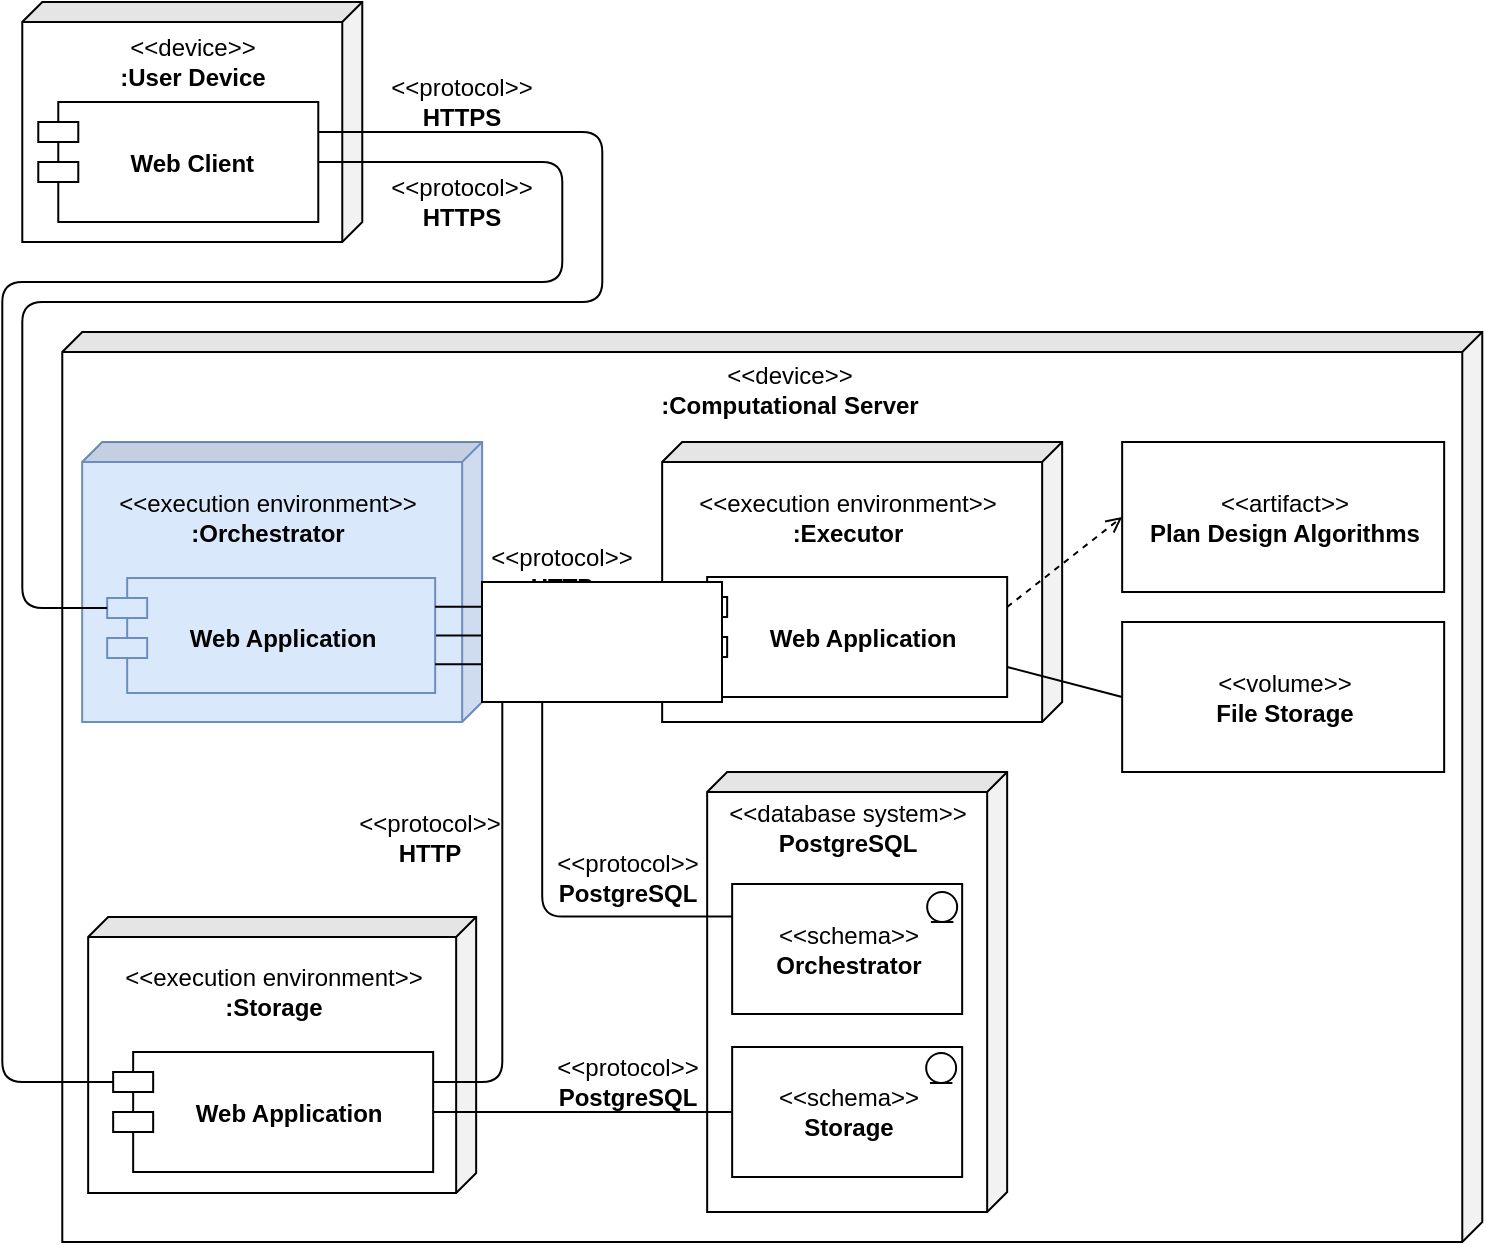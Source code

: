 <mxfile version="15.5.4" type="embed"><diagram id="RwHs3k7okTrlKBKqiO1_" name="Page-1"><mxGraphModel dx="591" dy="649" grid="1" gridSize="10" guides="1" tooltips="1" connect="1" arrows="1" fold="1" page="1" pageScale="1" pageWidth="827" pageHeight="1169" math="0" shadow="0"><root><mxCell id="0"/><mxCell id="1" parent="0"/><mxCell id="rzzWd4vhDg8JMWfKJjgx-5" value="" style="shape=cube;whiteSpace=wrap;html=1;boundedLbl=1;backgroundOutline=1;darkOpacity=0.05;darkOpacity2=0.1;direction=south;size=10;" parent="1" vertex="1"><mxGeometry x="60.14" y="175" width="710" height="455" as="geometry"/></mxCell><mxCell id="rzzWd4vhDg8JMWfKJjgx-3" value="" style="shape=cube;whiteSpace=wrap;html=1;boundedLbl=1;backgroundOutline=1;darkOpacity=0.05;darkOpacity2=0.1;direction=south;size=10;fillColor=#dae8fc;strokeColor=#6c8ebf;" parent="1" vertex="1"><mxGeometry x="70.08" y="230" width="200" height="140" as="geometry"/></mxCell><mxCell id="rzzWd4vhDg8JMWfKJjgx-11" value="&amp;lt;&amp;lt;device&amp;gt;&amp;gt;&lt;br&gt;&lt;b&gt;:Computational Server&lt;/b&gt;" style="text;html=1;strokeColor=none;fillColor=none;align=center;verticalAlign=middle;whiteSpace=wrap;rounded=0;" parent="1" vertex="1"><mxGeometry x="354.14" y="189" width="140" height="30" as="geometry"/></mxCell><mxCell id="rzzWd4vhDg8JMWfKJjgx-12" value="&amp;lt;&amp;lt;execution environment&amp;gt;&amp;gt;&lt;br&gt;&lt;b&gt;:Orchestrator&lt;/b&gt;" style="text;html=1;strokeColor=none;fillColor=none;align=center;verticalAlign=middle;whiteSpace=wrap;rounded=0;" parent="1" vertex="1"><mxGeometry x="77.58" y="252.5" width="170" height="30" as="geometry"/></mxCell><mxCell id="rzzWd4vhDg8JMWfKJjgx-21" value="" style="shape=cube;whiteSpace=wrap;html=1;boundedLbl=1;backgroundOutline=1;darkOpacity=0.05;darkOpacity2=0.1;direction=south;size=10;" parent="1" vertex="1"><mxGeometry x="382.58" y="395" width="150" height="220" as="geometry"/></mxCell><mxCell id="rzzWd4vhDg8JMWfKJjgx-22" value="&amp;lt;&amp;lt;schema&amp;gt;&amp;gt;&lt;br&gt;&lt;b&gt;Orchestrator&lt;/b&gt;" style="html=1;dropTarget=0;" parent="1" vertex="1"><mxGeometry x="395.08" y="451" width="115" height="65" as="geometry"/></mxCell><mxCell id="rzzWd4vhDg8JMWfKJjgx-24" value="&amp;lt;&amp;lt;database system&amp;gt;&amp;gt;&lt;br&gt;&lt;b&gt;PostgreSQL&lt;/b&gt;" style="text;html=1;strokeColor=none;fillColor=none;align=center;verticalAlign=middle;whiteSpace=wrap;rounded=0;" parent="1" vertex="1"><mxGeometry x="387.58" y="405" width="130" height="35" as="geometry"/></mxCell><mxCell id="M4qyIZvMjPyauZ3MhEu3-7" value="&amp;lt;&amp;lt;schema&amp;gt;&amp;gt;&lt;br&gt;&lt;b&gt;Storage&lt;/b&gt;" style="html=1;dropTarget=0;" parent="1" vertex="1"><mxGeometry x="395.08" y="532.5" width="115" height="65" as="geometry"/></mxCell><mxCell id="M4qyIZvMjPyauZ3MhEu3-9" value="" style="ellipse;shape=umlEntity;whiteSpace=wrap;html=1;" parent="1" vertex="1"><mxGeometry x="492.58" y="455" width="15" height="15" as="geometry"/></mxCell><mxCell id="Us4ZtO2WU-CV6Y0aD06D-1" value="&amp;lt;&amp;lt;protocol&amp;gt;&amp;gt;&lt;br&gt;&lt;b&gt;HTTPS&lt;/b&gt;" style="text;html=1;strokeColor=none;fillColor=none;align=center;verticalAlign=middle;whiteSpace=wrap;rounded=0;" parent="1" vertex="1"><mxGeometry x="230.14" y="100" width="60" height="20" as="geometry"/></mxCell><mxCell id="ixRUsvrQxaoz0LUdEpp5-3" value="" style="group" parent="1" vertex="1" connectable="0"><mxGeometry x="40.14" y="10" width="170" height="120" as="geometry"/></mxCell><mxCell id="rzzWd4vhDg8JMWfKJjgx-2" value="" style="shape=cube;whiteSpace=wrap;html=1;boundedLbl=1;backgroundOutline=1;darkOpacity=0.05;darkOpacity2=0.1;direction=south;size=10;" parent="ixRUsvrQxaoz0LUdEpp5-3" vertex="1"><mxGeometry width="170" height="120" as="geometry"/></mxCell><mxCell id="rzzWd4vhDg8JMWfKJjgx-6" value="&amp;lt;&amp;lt;device&amp;gt;&amp;gt;&lt;br&gt;&lt;b&gt;:User Device&lt;/b&gt;" style="text;html=1;strokeColor=none;fillColor=none;align=center;verticalAlign=middle;whiteSpace=wrap;rounded=0;" parent="ixRUsvrQxaoz0LUdEpp5-3" vertex="1"><mxGeometry x="42.5" y="20" width="85" height="20" as="geometry"/></mxCell><mxCell id="ixRUsvrQxaoz0LUdEpp5-1" value="" style="shape=module;align=left;spacingLeft=20;align=center;verticalAlign=top;fontStyle=1" parent="ixRUsvrQxaoz0LUdEpp5-3" vertex="1"><mxGeometry x="8" y="50" width="140" height="60" as="geometry"/></mxCell><mxCell id="ixRUsvrQxaoz0LUdEpp5-2" value="Web Client" style="text;align=center;fontStyle=1;verticalAlign=middle;spacingLeft=3;spacingRight=3;strokeColor=none;rotatable=0;points=[[0,0.5],[1,0.5]];portConstraint=eastwest;" parent="ixRUsvrQxaoz0LUdEpp5-3" vertex="1"><mxGeometry x="45" y="67" width="80" height="26" as="geometry"/></mxCell><mxCell id="ixRUsvrQxaoz0LUdEpp5-29" style="edgeStyle=orthogonalEdgeStyle;rounded=1;orthogonalLoop=1;jettySize=auto;html=1;exitX=1;exitY=0.5;exitDx=0;exitDy=0;entryX=0;entryY=0.25;entryDx=0;entryDy=0;endArrow=none;endFill=0;" parent="1" source="ixRUsvrQxaoz0LUdEpp5-5" target="rzzWd4vhDg8JMWfKJjgx-22" edge="1"><mxGeometry relative="1" as="geometry"><Array as="points"><mxPoint x="300.08" y="327"/><mxPoint x="300.08" y="467"/></Array></mxGeometry></mxCell><mxCell id="ixRUsvrQxaoz0LUdEpp5-5" value="" style="shape=module;align=left;spacingLeft=20;align=center;verticalAlign=top;fillColor=#dae8fc;strokeColor=#6c8ebf;" parent="1" vertex="1"><mxGeometry x="82.58" y="298" width="164" height="57.5" as="geometry"/></mxCell><mxCell id="ixRUsvrQxaoz0LUdEpp5-7" value="Web Application" style="text;align=center;fontStyle=1;verticalAlign=middle;spacingLeft=3;spacingRight=3;strokeColor=none;rotatable=0;points=[[0,0.5],[1,0.5]];portConstraint=eastwest;" parent="1" vertex="1"><mxGeometry x="130.58" y="314.5" width="80" height="26" as="geometry"/></mxCell><mxCell id="ixRUsvrQxaoz0LUdEpp5-8" value="" style="shape=cube;whiteSpace=wrap;html=1;boundedLbl=1;backgroundOutline=1;darkOpacity=0.05;darkOpacity2=0.1;direction=south;size=10;" parent="1" vertex="1"><mxGeometry x="73.08" y="467.5" width="194" height="138" as="geometry"/></mxCell><mxCell id="ixRUsvrQxaoz0LUdEpp5-9" value="&amp;lt;&amp;lt;execution environment&amp;gt;&amp;gt;&lt;br&gt;&lt;b&gt;:Storage&lt;/b&gt;" style="text;html=1;strokeColor=none;fillColor=none;align=center;verticalAlign=middle;whiteSpace=wrap;rounded=0;" parent="1" vertex="1"><mxGeometry x="80.58" y="490" width="170" height="30" as="geometry"/></mxCell><mxCell id="ixRUsvrQxaoz0LUdEpp5-31" style="edgeStyle=orthogonalEdgeStyle;rounded=1;orthogonalLoop=1;jettySize=auto;html=1;exitX=1;exitY=0.5;exitDx=0;exitDy=0;entryX=0;entryY=0.5;entryDx=0;entryDy=0;endArrow=none;endFill=0;" parent="1" source="ixRUsvrQxaoz0LUdEpp5-10" target="M4qyIZvMjPyauZ3MhEu3-7" edge="1"><mxGeometry relative="1" as="geometry"/></mxCell><mxCell id="ixRUsvrQxaoz0LUdEpp5-10" value="" style="shape=module;align=left;spacingLeft=20;align=center;verticalAlign=top;" parent="1" vertex="1"><mxGeometry x="85.58" y="535" width="160" height="60" as="geometry"/></mxCell><mxCell id="ixRUsvrQxaoz0LUdEpp5-11" value="Web Application" style="text;align=center;fontStyle=1;verticalAlign=middle;spacingLeft=3;spacingRight=3;strokeColor=none;rotatable=0;points=[[0,0.5],[1,0.5]];portConstraint=eastwest;" parent="1" vertex="1"><mxGeometry x="133.58" y="552" width="80" height="26" as="geometry"/></mxCell><mxCell id="ixRUsvrQxaoz0LUdEpp5-12" value="" style="shape=cube;whiteSpace=wrap;html=1;boundedLbl=1;backgroundOutline=1;darkOpacity=0.05;darkOpacity2=0.1;direction=south;size=10;" parent="1" vertex="1"><mxGeometry x="360.08" y="230" width="200" height="140" as="geometry"/></mxCell><mxCell id="ixRUsvrQxaoz0LUdEpp5-13" value="&amp;lt;&amp;lt;execution environment&amp;gt;&amp;gt;&lt;br&gt;&lt;b&gt;:Executor&lt;/b&gt;" style="text;html=1;strokeColor=none;fillColor=none;align=center;verticalAlign=middle;whiteSpace=wrap;rounded=0;" parent="1" vertex="1"><mxGeometry x="367.58" y="252.5" width="170" height="30" as="geometry"/></mxCell><mxCell id="ixRUsvrQxaoz0LUdEpp5-25" style="rounded=0;orthogonalLoop=1;jettySize=auto;html=1;entryX=0;entryY=0.5;entryDx=0;entryDy=0;endArrow=open;endFill=0;dashed=1;exitX=1;exitY=0.25;exitDx=0;exitDy=0;" parent="1" source="ixRUsvrQxaoz0LUdEpp5-14" target="ixRUsvrQxaoz0LUdEpp5-16" edge="1"><mxGeometry relative="1" as="geometry"><mxPoint x="460.08" y="470" as="sourcePoint"/></mxGeometry></mxCell><mxCell id="ixRUsvrQxaoz0LUdEpp5-26" style="edgeStyle=none;rounded=0;orthogonalLoop=1;jettySize=auto;html=1;exitX=1;exitY=0.75;exitDx=0;exitDy=0;entryX=0;entryY=0.5;entryDx=0;entryDy=0;endArrow=none;endFill=0;" parent="1" source="ixRUsvrQxaoz0LUdEpp5-14" target="ixRUsvrQxaoz0LUdEpp5-24" edge="1"><mxGeometry relative="1" as="geometry"/></mxCell><mxCell id="ixRUsvrQxaoz0LUdEpp5-14" value="" style="shape=module;align=left;spacingLeft=20;align=center;verticalAlign=top;" parent="1" vertex="1"><mxGeometry x="372.58" y="297.5" width="160" height="60" as="geometry"/></mxCell><mxCell id="ixRUsvrQxaoz0LUdEpp5-15" value="Web Application" style="text;align=center;fontStyle=1;verticalAlign=middle;spacingLeft=3;spacingRight=3;strokeColor=none;rotatable=0;points=[[0,0.5],[1,0.5]];portConstraint=eastwest;" parent="1" vertex="1"><mxGeometry x="420.58" y="314.5" width="80" height="26" as="geometry"/></mxCell><mxCell id="ixRUsvrQxaoz0LUdEpp5-16" value="&amp;lt;&amp;lt;artifact&amp;gt;&amp;gt;&lt;br&gt;&lt;b&gt;Plan Design Algorithms&lt;/b&gt;" style="html=1;" parent="1" vertex="1"><mxGeometry x="590.08" y="230" width="161" height="75" as="geometry"/></mxCell><mxCell id="ixRUsvrQxaoz0LUdEpp5-19" value="" style="ellipse;shape=umlEntity;whiteSpace=wrap;html=1;" parent="1" vertex="1"><mxGeometry x="492.08" y="535.5" width="15" height="15" as="geometry"/></mxCell><mxCell id="ixRUsvrQxaoz0LUdEpp5-24" value="&amp;lt;&amp;lt;volume&amp;gt;&amp;gt;&lt;br&gt;&lt;b&gt;File Storage&lt;/b&gt;" style="html=1;" parent="1" vertex="1"><mxGeometry x="590.08" y="320" width="161" height="75" as="geometry"/></mxCell><mxCell id="ixRUsvrQxaoz0LUdEpp5-27" style="edgeStyle=orthogonalEdgeStyle;rounded=1;orthogonalLoop=1;jettySize=auto;html=1;exitX=1;exitY=0.25;exitDx=0;exitDy=0;entryX=0;entryY=0;entryDx=0;entryDy=15;entryPerimeter=0;endArrow=none;endFill=0;" parent="1" source="ixRUsvrQxaoz0LUdEpp5-5" target="ixRUsvrQxaoz0LUdEpp5-14" edge="1"><mxGeometry relative="1" as="geometry"/></mxCell><mxCell id="ixRUsvrQxaoz0LUdEpp5-28" value="&amp;lt;&amp;lt;protocol&amp;gt;&amp;gt;&lt;br&gt;&lt;b&gt;HTTP&lt;/b&gt;" style="text;html=1;strokeColor=none;fillColor=none;align=center;verticalAlign=middle;whiteSpace=wrap;rounded=0;" parent="1" vertex="1"><mxGeometry x="280.08" y="285" width="60" height="20" as="geometry"/></mxCell><mxCell id="ixRUsvrQxaoz0LUdEpp5-30" value="&amp;lt;&amp;lt;protocol&amp;gt;&amp;gt;&lt;br&gt;&lt;b&gt;PostgreSQL&lt;/b&gt;" style="text;html=1;strokeColor=none;fillColor=none;align=center;verticalAlign=middle;whiteSpace=wrap;rounded=0;" parent="1" vertex="1"><mxGeometry x="312.58" y="437.5" width="60" height="20" as="geometry"/></mxCell><mxCell id="ixRUsvrQxaoz0LUdEpp5-32" value="&amp;lt;&amp;lt;protocol&amp;gt;&amp;gt;&lt;br&gt;&lt;b&gt;PostgreSQL&lt;/b&gt;" style="text;html=1;strokeColor=none;fillColor=none;align=center;verticalAlign=middle;whiteSpace=wrap;rounded=0;" parent="1" vertex="1"><mxGeometry x="312.58" y="540" width="60" height="20" as="geometry"/></mxCell><mxCell id="ixRUsvrQxaoz0LUdEpp5-33" style="edgeStyle=orthogonalEdgeStyle;rounded=1;orthogonalLoop=1;jettySize=auto;html=1;exitX=1;exitY=0.75;exitDx=0;exitDy=0;entryX=1;entryY=0.25;entryDx=0;entryDy=0;endArrow=none;endFill=0;" parent="1" source="ixRUsvrQxaoz0LUdEpp5-5" target="ixRUsvrQxaoz0LUdEpp5-10" edge="1"><mxGeometry relative="1" as="geometry"><Array as="points"><mxPoint x="280.14" y="341"/><mxPoint x="280.14" y="550"/></Array></mxGeometry></mxCell><mxCell id="ixRUsvrQxaoz0LUdEpp5-35" value="&amp;lt;&amp;lt;protocol&amp;gt;&amp;gt;&lt;br&gt;&lt;b&gt;HTTP&lt;/b&gt;" style="text;html=1;strokeColor=none;fillColor=none;align=center;verticalAlign=middle;whiteSpace=wrap;rounded=0;" parent="1" vertex="1"><mxGeometry x="213.58" y="417.5" width="60" height="20" as="geometry"/></mxCell><mxCell id="ixRUsvrQxaoz0LUdEpp5-36" style="edgeStyle=orthogonalEdgeStyle;rounded=1;orthogonalLoop=1;jettySize=auto;html=1;exitX=1;exitY=0.25;exitDx=0;exitDy=0;entryX=0;entryY=0;entryDx=0;entryDy=15;entryPerimeter=0;endArrow=none;endFill=0;" parent="1" source="ixRUsvrQxaoz0LUdEpp5-1" target="ixRUsvrQxaoz0LUdEpp5-5" edge="1"><mxGeometry relative="1" as="geometry"><Array as="points"><mxPoint x="330.14" y="75"/><mxPoint x="330.14" y="160"/><mxPoint x="40.14" y="160"/><mxPoint x="40.14" y="313"/></Array></mxGeometry></mxCell><mxCell id="ixRUsvrQxaoz0LUdEpp5-37" style="edgeStyle=orthogonalEdgeStyle;rounded=1;orthogonalLoop=1;jettySize=auto;html=1;exitX=1;exitY=0.5;exitDx=0;exitDy=0;entryX=0;entryY=0;entryDx=0;entryDy=15;entryPerimeter=0;endArrow=none;endFill=0;" parent="1" source="ixRUsvrQxaoz0LUdEpp5-1" target="ixRUsvrQxaoz0LUdEpp5-10" edge="1"><mxGeometry relative="1" as="geometry"><Array as="points"><mxPoint x="310.14" y="90"/><mxPoint x="310.14" y="150"/><mxPoint x="30.14" y="150"/><mxPoint x="30.14" y="550"/></Array></mxGeometry></mxCell><mxCell id="ixRUsvrQxaoz0LUdEpp5-38" value="&amp;lt;&amp;lt;protocol&amp;gt;&amp;gt;&lt;br&gt;&lt;b&gt;HTTPS&lt;/b&gt;" style="text;html=1;strokeColor=none;fillColor=none;align=center;verticalAlign=middle;whiteSpace=wrap;rounded=0;" parent="1" vertex="1"><mxGeometry x="230.14" y="50" width="60" height="20" as="geometry"/></mxCell><mxCell id="2" value="" style="whiteSpace=wrap;html=1;" vertex="1" parent="1"><mxGeometry x="270" y="300" width="120" height="60" as="geometry"/></mxCell></root></mxGraphModel></diagram></mxfile>